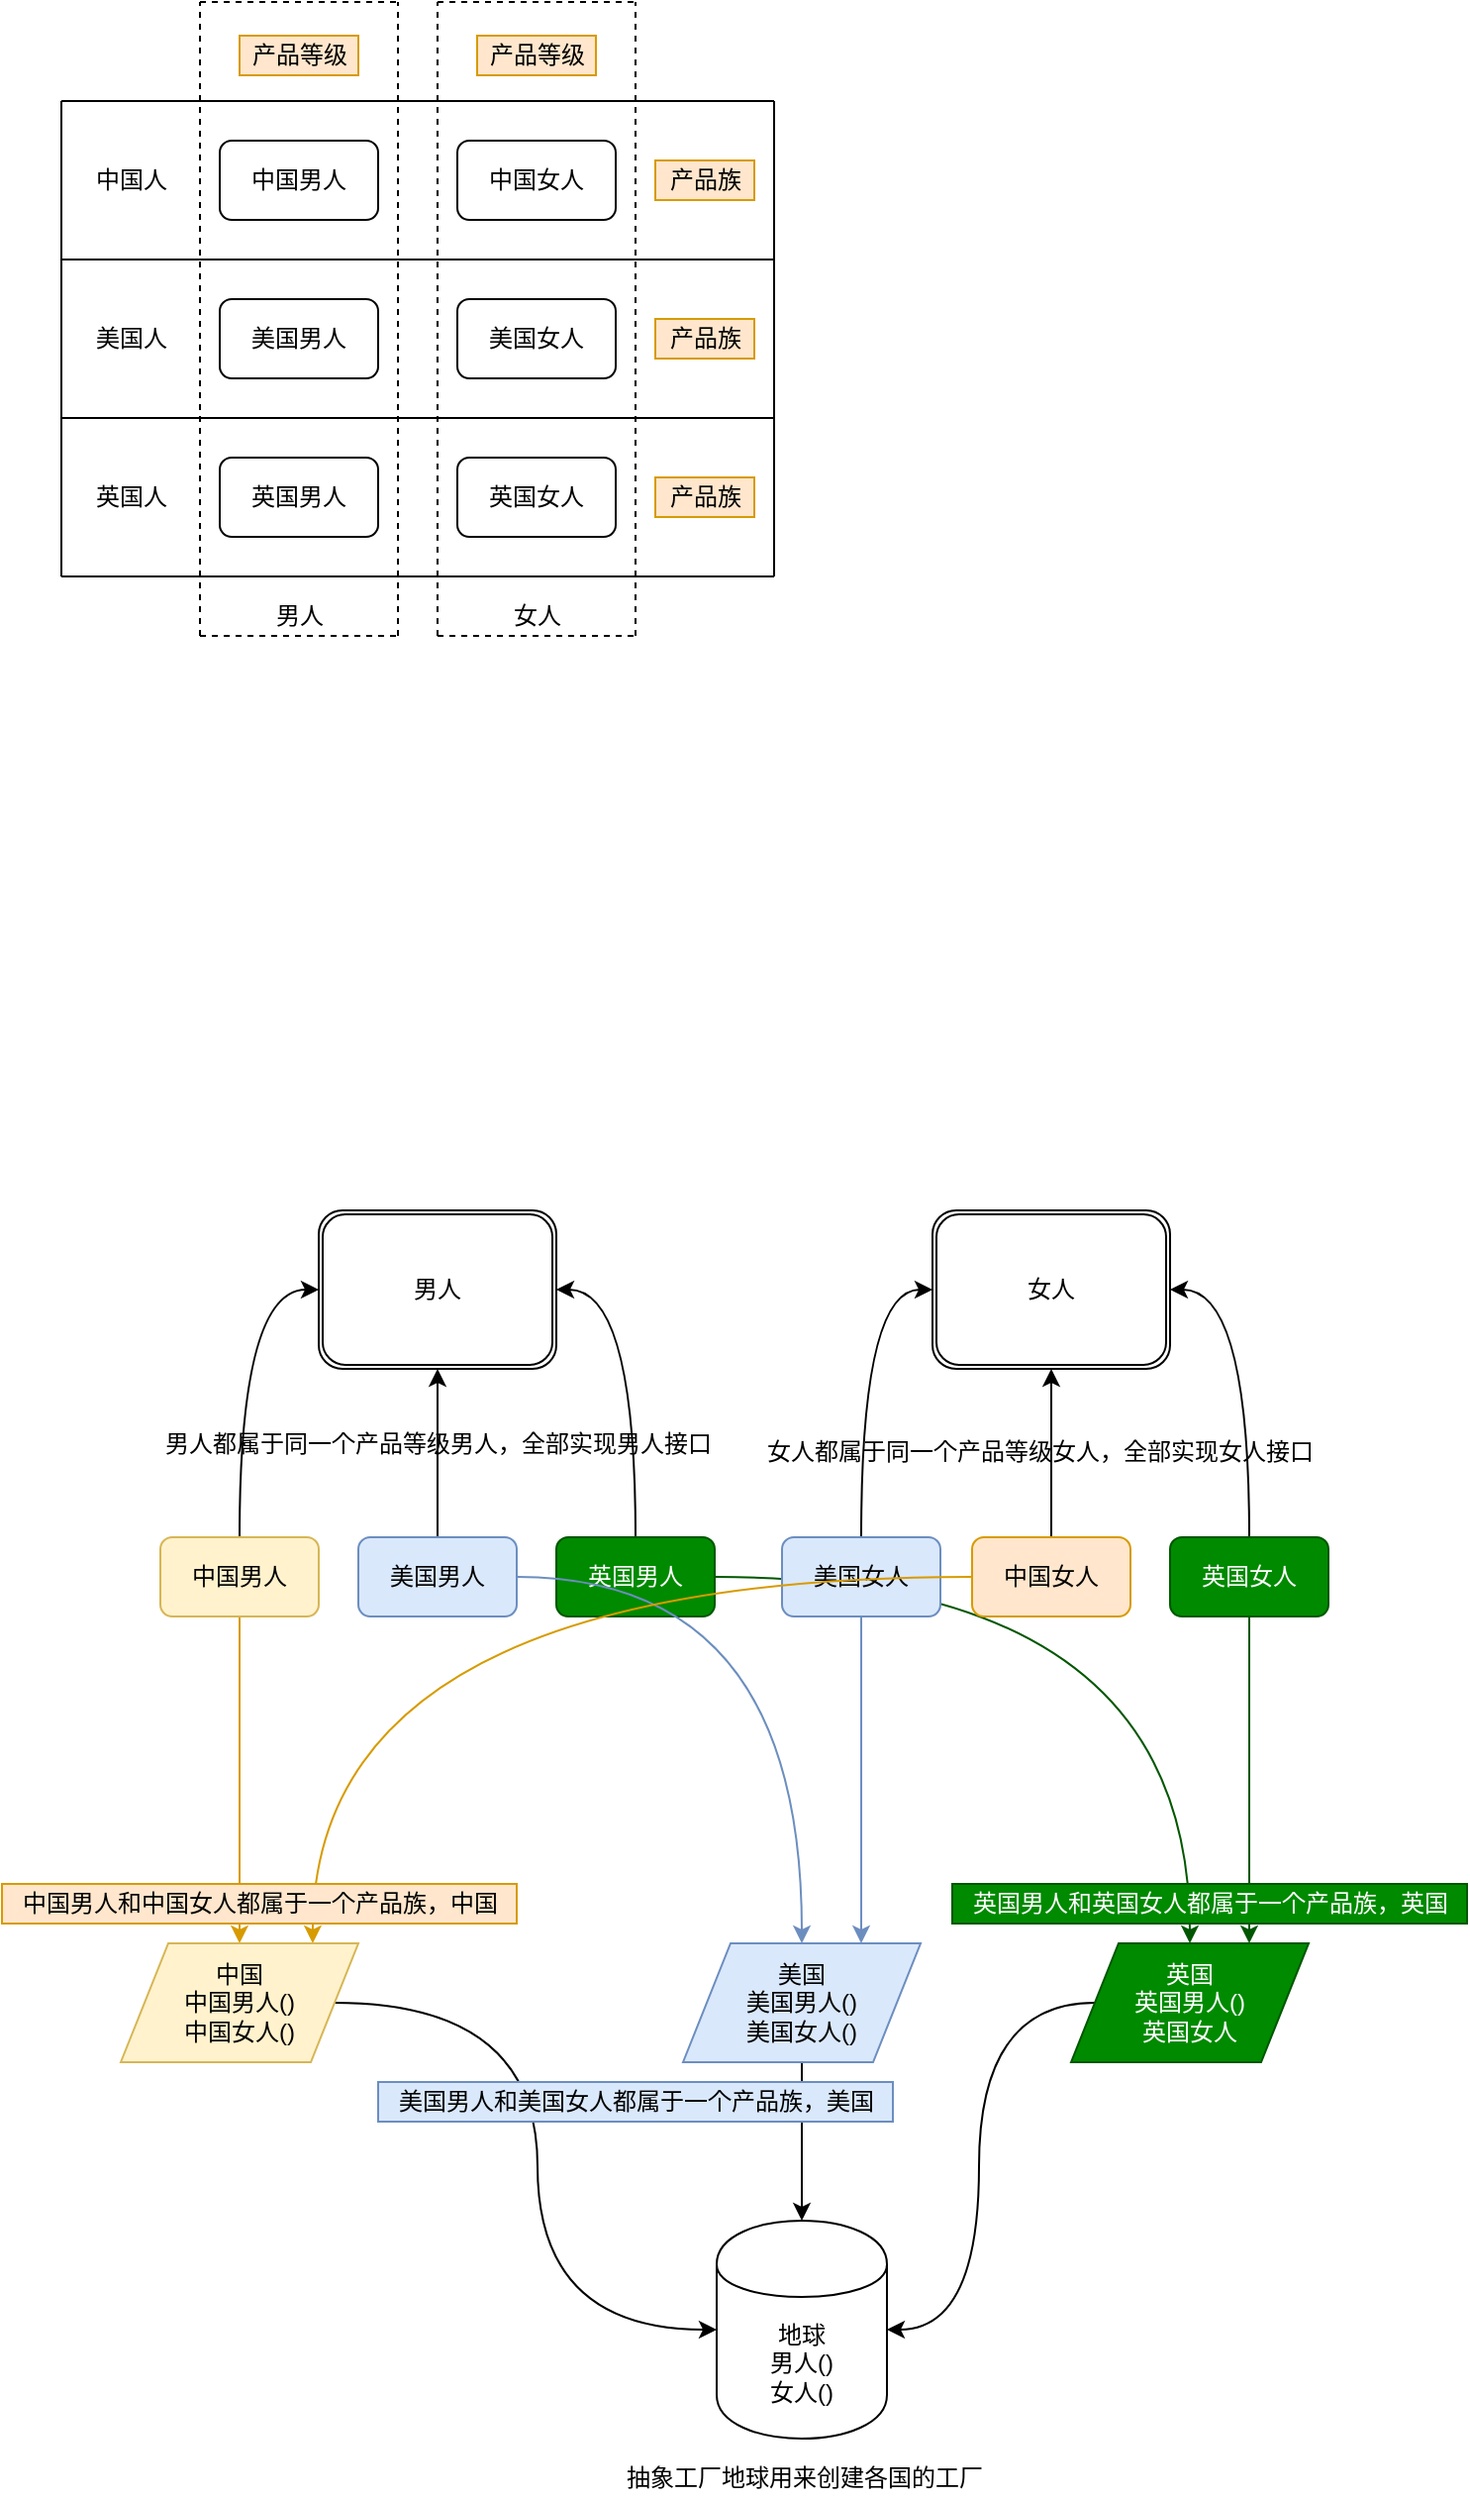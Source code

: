 <mxfile version="13.1.6" type="github">
  <diagram id="CRJVA2HOcljvkNcYuCD2" name="第 1 页">
    <mxGraphModel dx="1422" dy="771" grid="1" gridSize="10" guides="1" tooltips="1" connect="1" arrows="1" fold="1" page="1" pageScale="1" pageWidth="827" pageHeight="1169" math="0" shadow="0">
      <root>
        <mxCell id="0" />
        <mxCell id="1" parent="0" />
        <mxCell id="pKqgtVXRhoI8Ptj_Tdjm-1" value="英国男人" style="rounded=1;whiteSpace=wrap;html=1;" parent="1" vertex="1">
          <mxGeometry x="120" y="290" width="80" height="40" as="geometry" />
        </mxCell>
        <mxCell id="pKqgtVXRhoI8Ptj_Tdjm-2" value="美国男人" style="rounded=1;whiteSpace=wrap;html=1;" parent="1" vertex="1">
          <mxGeometry x="120" y="210" width="80" height="40" as="geometry" />
        </mxCell>
        <mxCell id="pKqgtVXRhoI8Ptj_Tdjm-3" value="中国男人" style="rounded=1;whiteSpace=wrap;html=1;" parent="1" vertex="1">
          <mxGeometry x="120" y="130" width="80" height="40" as="geometry" />
        </mxCell>
        <mxCell id="pKqgtVXRhoI8Ptj_Tdjm-4" value="英国女人" style="rounded=1;whiteSpace=wrap;html=1;" parent="1" vertex="1">
          <mxGeometry x="240" y="290" width="80" height="40" as="geometry" />
        </mxCell>
        <mxCell id="pKqgtVXRhoI8Ptj_Tdjm-5" value="美国女人" style="rounded=1;whiteSpace=wrap;html=1;" parent="1" vertex="1">
          <mxGeometry x="240" y="210" width="80" height="40" as="geometry" />
        </mxCell>
        <mxCell id="pKqgtVXRhoI8Ptj_Tdjm-6" value="中国女人" style="rounded=1;whiteSpace=wrap;html=1;" parent="1" vertex="1">
          <mxGeometry x="240" y="130" width="80" height="40" as="geometry" />
        </mxCell>
        <mxCell id="pKqgtVXRhoI8Ptj_Tdjm-8" value="" style="endArrow=none;dashed=1;html=1;" parent="1" edge="1">
          <mxGeometry width="50" height="50" relative="1" as="geometry">
            <mxPoint x="110" y="380" as="sourcePoint" />
            <mxPoint x="110" y="60" as="targetPoint" />
          </mxGeometry>
        </mxCell>
        <mxCell id="pKqgtVXRhoI8Ptj_Tdjm-9" value="" style="endArrow=none;dashed=1;html=1;" parent="1" edge="1">
          <mxGeometry width="50" height="50" relative="1" as="geometry">
            <mxPoint x="110" y="60" as="sourcePoint" />
            <mxPoint x="210" y="60" as="targetPoint" />
          </mxGeometry>
        </mxCell>
        <mxCell id="pKqgtVXRhoI8Ptj_Tdjm-10" value="" style="endArrow=none;dashed=1;html=1;" parent="1" edge="1">
          <mxGeometry width="50" height="50" relative="1" as="geometry">
            <mxPoint x="210" y="380" as="sourcePoint" />
            <mxPoint x="210" y="60" as="targetPoint" />
          </mxGeometry>
        </mxCell>
        <mxCell id="pKqgtVXRhoI8Ptj_Tdjm-11" value="" style="endArrow=none;dashed=1;html=1;" parent="1" edge="1">
          <mxGeometry width="50" height="50" relative="1" as="geometry">
            <mxPoint x="110" y="380" as="sourcePoint" />
            <mxPoint x="210" y="380" as="targetPoint" />
          </mxGeometry>
        </mxCell>
        <mxCell id="pKqgtVXRhoI8Ptj_Tdjm-12" value="" style="endArrow=none;dashed=1;html=1;" parent="1" edge="1">
          <mxGeometry width="50" height="50" relative="1" as="geometry">
            <mxPoint x="230" y="60" as="sourcePoint" />
            <mxPoint x="330" y="60" as="targetPoint" />
          </mxGeometry>
        </mxCell>
        <mxCell id="pKqgtVXRhoI8Ptj_Tdjm-13" value="" style="endArrow=none;dashed=1;html=1;" parent="1" edge="1">
          <mxGeometry width="50" height="50" relative="1" as="geometry">
            <mxPoint x="230" y="380" as="sourcePoint" />
            <mxPoint x="230" y="60" as="targetPoint" />
          </mxGeometry>
        </mxCell>
        <mxCell id="pKqgtVXRhoI8Ptj_Tdjm-14" value="" style="endArrow=none;dashed=1;html=1;" parent="1" edge="1">
          <mxGeometry width="50" height="50" relative="1" as="geometry">
            <mxPoint x="330" y="380" as="sourcePoint" />
            <mxPoint x="330" y="60" as="targetPoint" />
          </mxGeometry>
        </mxCell>
        <mxCell id="pKqgtVXRhoI8Ptj_Tdjm-16" value="" style="endArrow=none;dashed=1;html=1;" parent="1" edge="1">
          <mxGeometry width="50" height="50" relative="1" as="geometry">
            <mxPoint x="230" y="380" as="sourcePoint" />
            <mxPoint x="330" y="380" as="targetPoint" />
          </mxGeometry>
        </mxCell>
        <mxCell id="pKqgtVXRhoI8Ptj_Tdjm-17" value="产品等级" style="text;html=1;align=center;verticalAlign=middle;resizable=0;points=[];autosize=1;fillColor=#ffe6cc;strokeColor=#d79b00;" parent="1" vertex="1">
          <mxGeometry x="130" y="77" width="60" height="20" as="geometry" />
        </mxCell>
        <mxCell id="pKqgtVXRhoI8Ptj_Tdjm-18" value="产品等级" style="text;html=1;align=center;verticalAlign=middle;resizable=0;points=[];autosize=1;fillColor=#ffe6cc;strokeColor=#d79b00;" parent="1" vertex="1">
          <mxGeometry x="250" y="77" width="60" height="20" as="geometry" />
        </mxCell>
        <mxCell id="pKqgtVXRhoI8Ptj_Tdjm-19" value="" style="endArrow=none;html=1;" parent="1" edge="1">
          <mxGeometry width="50" height="50" relative="1" as="geometry">
            <mxPoint x="40" y="110" as="sourcePoint" />
            <mxPoint x="400" y="110" as="targetPoint" />
          </mxGeometry>
        </mxCell>
        <mxCell id="pKqgtVXRhoI8Ptj_Tdjm-20" value="" style="endArrow=none;html=1;" parent="1" edge="1">
          <mxGeometry width="50" height="50" relative="1" as="geometry">
            <mxPoint x="40" y="190" as="sourcePoint" />
            <mxPoint x="400" y="190" as="targetPoint" />
          </mxGeometry>
        </mxCell>
        <mxCell id="pKqgtVXRhoI8Ptj_Tdjm-21" value="" style="endArrow=none;html=1;" parent="1" edge="1">
          <mxGeometry width="50" height="50" relative="1" as="geometry">
            <mxPoint x="40" y="270" as="sourcePoint" />
            <mxPoint x="400" y="270" as="targetPoint" />
          </mxGeometry>
        </mxCell>
        <mxCell id="pKqgtVXRhoI8Ptj_Tdjm-22" value="" style="endArrow=none;html=1;" parent="1" edge="1">
          <mxGeometry width="50" height="50" relative="1" as="geometry">
            <mxPoint x="40" y="350" as="sourcePoint" />
            <mxPoint x="400" y="350" as="targetPoint" />
          </mxGeometry>
        </mxCell>
        <mxCell id="pKqgtVXRhoI8Ptj_Tdjm-23" value="" style="endArrow=none;html=1;" parent="1" edge="1">
          <mxGeometry width="50" height="50" relative="1" as="geometry">
            <mxPoint x="400" y="350" as="sourcePoint" />
            <mxPoint x="400" y="110" as="targetPoint" />
          </mxGeometry>
        </mxCell>
        <mxCell id="pKqgtVXRhoI8Ptj_Tdjm-24" value="" style="endArrow=none;html=1;" parent="1" edge="1">
          <mxGeometry width="50" height="50" relative="1" as="geometry">
            <mxPoint x="40" y="350" as="sourcePoint" />
            <mxPoint x="40" y="110" as="targetPoint" />
          </mxGeometry>
        </mxCell>
        <mxCell id="pKqgtVXRhoI8Ptj_Tdjm-25" value="产品族" style="text;html=1;align=center;verticalAlign=middle;resizable=0;points=[];autosize=1;fillColor=#ffe6cc;strokeColor=#d79b00;" parent="1" vertex="1">
          <mxGeometry x="340" y="140" width="50" height="20" as="geometry" />
        </mxCell>
        <mxCell id="pKqgtVXRhoI8Ptj_Tdjm-26" value="产品族" style="text;html=1;align=center;verticalAlign=middle;resizable=0;points=[];autosize=1;fillColor=#ffe6cc;strokeColor=#d79b00;" parent="1" vertex="1">
          <mxGeometry x="340" y="300" width="50" height="20" as="geometry" />
        </mxCell>
        <mxCell id="pKqgtVXRhoI8Ptj_Tdjm-27" value="产品族" style="text;html=1;align=center;verticalAlign=middle;resizable=0;points=[];autosize=1;fillColor=#ffe6cc;strokeColor=#d79b00;" parent="1" vertex="1">
          <mxGeometry x="340" y="220" width="50" height="20" as="geometry" />
        </mxCell>
        <mxCell id="pKqgtVXRhoI8Ptj_Tdjm-28" value="中国人" style="text;html=1;align=center;verticalAlign=middle;resizable=0;points=[];autosize=1;" parent="1" vertex="1">
          <mxGeometry x="50" y="140" width="50" height="20" as="geometry" />
        </mxCell>
        <mxCell id="pKqgtVXRhoI8Ptj_Tdjm-29" value="美国人" style="text;html=1;align=center;verticalAlign=middle;resizable=0;points=[];autosize=1;" parent="1" vertex="1">
          <mxGeometry x="50" y="220" width="50" height="20" as="geometry" />
        </mxCell>
        <mxCell id="pKqgtVXRhoI8Ptj_Tdjm-30" value="英国人" style="text;html=1;align=center;verticalAlign=middle;resizable=0;points=[];autosize=1;" parent="1" vertex="1">
          <mxGeometry x="50" y="300" width="50" height="20" as="geometry" />
        </mxCell>
        <mxCell id="pKqgtVXRhoI8Ptj_Tdjm-31" value="男人" style="text;html=1;align=center;verticalAlign=middle;resizable=0;points=[];autosize=1;" parent="1" vertex="1">
          <mxGeometry x="140" y="360" width="40" height="20" as="geometry" />
        </mxCell>
        <mxCell id="pKqgtVXRhoI8Ptj_Tdjm-32" value="女人" style="text;html=1;align=center;verticalAlign=middle;resizable=0;points=[];autosize=1;" parent="1" vertex="1">
          <mxGeometry x="260" y="360" width="40" height="20" as="geometry" />
        </mxCell>
        <mxCell id="zZR_3KJ4aJAwtUyfdRcF-13" style="edgeStyle=orthogonalEdgeStyle;curved=1;rounded=0;orthogonalLoop=1;jettySize=auto;html=1;entryX=1;entryY=0.5;entryDx=0;entryDy=0;" edge="1" parent="1" source="zZR_3KJ4aJAwtUyfdRcF-1" target="zZR_3KJ4aJAwtUyfdRcF-7">
          <mxGeometry relative="1" as="geometry" />
        </mxCell>
        <mxCell id="zZR_3KJ4aJAwtUyfdRcF-26" style="edgeStyle=orthogonalEdgeStyle;curved=1;rounded=0;orthogonalLoop=1;jettySize=auto;html=1;fillColor=#008a00;strokeColor=#005700;" edge="1" parent="1" source="zZR_3KJ4aJAwtUyfdRcF-1" target="zZR_3KJ4aJAwtUyfdRcF-21">
          <mxGeometry relative="1" as="geometry" />
        </mxCell>
        <mxCell id="zZR_3KJ4aJAwtUyfdRcF-1" value="英国男人" style="rounded=1;whiteSpace=wrap;html=1;fillColor=#008a00;strokeColor=#005700;fontColor=#ffffff;" vertex="1" parent="1">
          <mxGeometry x="290" y="835" width="80" height="40" as="geometry" />
        </mxCell>
        <mxCell id="zZR_3KJ4aJAwtUyfdRcF-12" style="edgeStyle=orthogonalEdgeStyle;curved=1;rounded=0;orthogonalLoop=1;jettySize=auto;html=1;entryX=0.5;entryY=1;entryDx=0;entryDy=0;" edge="1" parent="1" source="zZR_3KJ4aJAwtUyfdRcF-2" target="zZR_3KJ4aJAwtUyfdRcF-7">
          <mxGeometry relative="1" as="geometry" />
        </mxCell>
        <mxCell id="zZR_3KJ4aJAwtUyfdRcF-24" style="edgeStyle=orthogonalEdgeStyle;curved=1;rounded=0;orthogonalLoop=1;jettySize=auto;html=1;entryX=0.5;entryY=0;entryDx=0;entryDy=0;fillColor=#dae8fc;strokeColor=#6c8ebf;" edge="1" parent="1" source="zZR_3KJ4aJAwtUyfdRcF-2" target="zZR_3KJ4aJAwtUyfdRcF-20">
          <mxGeometry relative="1" as="geometry" />
        </mxCell>
        <mxCell id="zZR_3KJ4aJAwtUyfdRcF-2" value="美国男人" style="rounded=1;whiteSpace=wrap;html=1;fillColor=#dae8fc;strokeColor=#6c8ebf;" vertex="1" parent="1">
          <mxGeometry x="190" y="835" width="80" height="40" as="geometry" />
        </mxCell>
        <mxCell id="zZR_3KJ4aJAwtUyfdRcF-11" style="edgeStyle=orthogonalEdgeStyle;curved=1;rounded=0;orthogonalLoop=1;jettySize=auto;html=1;entryX=0;entryY=0.5;entryDx=0;entryDy=0;" edge="1" parent="1" source="zZR_3KJ4aJAwtUyfdRcF-3" target="zZR_3KJ4aJAwtUyfdRcF-7">
          <mxGeometry relative="1" as="geometry" />
        </mxCell>
        <mxCell id="zZR_3KJ4aJAwtUyfdRcF-22" style="edgeStyle=orthogonalEdgeStyle;curved=1;rounded=0;orthogonalLoop=1;jettySize=auto;html=1;entryX=0.5;entryY=0;entryDx=0;entryDy=0;fillColor=#ffe6cc;strokeColor=#d79b00;" edge="1" parent="1" source="zZR_3KJ4aJAwtUyfdRcF-3" target="zZR_3KJ4aJAwtUyfdRcF-19">
          <mxGeometry relative="1" as="geometry" />
        </mxCell>
        <mxCell id="zZR_3KJ4aJAwtUyfdRcF-3" value="中国男人" style="rounded=1;whiteSpace=wrap;html=1;fillColor=#fff2cc;strokeColor=#d6b656;" vertex="1" parent="1">
          <mxGeometry x="90" y="835" width="80" height="40" as="geometry" />
        </mxCell>
        <mxCell id="zZR_3KJ4aJAwtUyfdRcF-17" style="edgeStyle=orthogonalEdgeStyle;curved=1;rounded=0;orthogonalLoop=1;jettySize=auto;html=1;entryX=1;entryY=0.5;entryDx=0;entryDy=0;" edge="1" parent="1" source="zZR_3KJ4aJAwtUyfdRcF-4" target="zZR_3KJ4aJAwtUyfdRcF-8">
          <mxGeometry relative="1" as="geometry" />
        </mxCell>
        <mxCell id="zZR_3KJ4aJAwtUyfdRcF-27" style="edgeStyle=orthogonalEdgeStyle;curved=1;rounded=0;orthogonalLoop=1;jettySize=auto;html=1;entryX=0.75;entryY=0;entryDx=0;entryDy=0;fillColor=#008a00;strokeColor=#005700;" edge="1" parent="1" source="zZR_3KJ4aJAwtUyfdRcF-4" target="zZR_3KJ4aJAwtUyfdRcF-21">
          <mxGeometry relative="1" as="geometry" />
        </mxCell>
        <mxCell id="zZR_3KJ4aJAwtUyfdRcF-4" value="英国女人" style="rounded=1;whiteSpace=wrap;html=1;fillColor=#008a00;strokeColor=#005700;fontColor=#ffffff;" vertex="1" parent="1">
          <mxGeometry x="600" y="835" width="80" height="40" as="geometry" />
        </mxCell>
        <mxCell id="zZR_3KJ4aJAwtUyfdRcF-16" style="edgeStyle=orthogonalEdgeStyle;curved=1;rounded=0;orthogonalLoop=1;jettySize=auto;html=1;entryX=0;entryY=0.5;entryDx=0;entryDy=0;" edge="1" parent="1" source="zZR_3KJ4aJAwtUyfdRcF-5" target="zZR_3KJ4aJAwtUyfdRcF-8">
          <mxGeometry relative="1" as="geometry" />
        </mxCell>
        <mxCell id="zZR_3KJ4aJAwtUyfdRcF-25" style="edgeStyle=orthogonalEdgeStyle;curved=1;rounded=0;orthogonalLoop=1;jettySize=auto;html=1;entryX=0.75;entryY=0;entryDx=0;entryDy=0;fillColor=#dae8fc;strokeColor=#6c8ebf;" edge="1" parent="1" source="zZR_3KJ4aJAwtUyfdRcF-5" target="zZR_3KJ4aJAwtUyfdRcF-20">
          <mxGeometry relative="1" as="geometry" />
        </mxCell>
        <mxCell id="zZR_3KJ4aJAwtUyfdRcF-5" value="美国女人" style="rounded=1;whiteSpace=wrap;html=1;fillColor=#dae8fc;strokeColor=#6c8ebf;" vertex="1" parent="1">
          <mxGeometry x="404" y="835" width="80" height="40" as="geometry" />
        </mxCell>
        <mxCell id="zZR_3KJ4aJAwtUyfdRcF-15" style="edgeStyle=orthogonalEdgeStyle;curved=1;rounded=0;orthogonalLoop=1;jettySize=auto;html=1;entryX=0.5;entryY=1;entryDx=0;entryDy=0;" edge="1" parent="1" source="zZR_3KJ4aJAwtUyfdRcF-6" target="zZR_3KJ4aJAwtUyfdRcF-8">
          <mxGeometry relative="1" as="geometry" />
        </mxCell>
        <mxCell id="zZR_3KJ4aJAwtUyfdRcF-23" style="edgeStyle=orthogonalEdgeStyle;curved=1;rounded=0;orthogonalLoop=1;jettySize=auto;html=1;entryX=0.808;entryY=0;entryDx=0;entryDy=0;entryPerimeter=0;fillColor=#ffe6cc;strokeColor=#d79b00;" edge="1" parent="1" source="zZR_3KJ4aJAwtUyfdRcF-6" target="zZR_3KJ4aJAwtUyfdRcF-19">
          <mxGeometry relative="1" as="geometry" />
        </mxCell>
        <mxCell id="zZR_3KJ4aJAwtUyfdRcF-6" value="中国女人" style="rounded=1;whiteSpace=wrap;html=1;fillColor=#ffe6cc;strokeColor=#d79b00;" vertex="1" parent="1">
          <mxGeometry x="500" y="835" width="80" height="40" as="geometry" />
        </mxCell>
        <mxCell id="zZR_3KJ4aJAwtUyfdRcF-7" value="男人" style="shape=ext;double=1;rounded=1;whiteSpace=wrap;html=1;" vertex="1" parent="1">
          <mxGeometry x="170" y="670" width="120" height="80" as="geometry" />
        </mxCell>
        <mxCell id="zZR_3KJ4aJAwtUyfdRcF-8" value="女人" style="shape=ext;double=1;rounded=1;whiteSpace=wrap;html=1;" vertex="1" parent="1">
          <mxGeometry x="480" y="670" width="120" height="80" as="geometry" />
        </mxCell>
        <mxCell id="zZR_3KJ4aJAwtUyfdRcF-18" value="地球&lt;br&gt;男人()&lt;br&gt;女人()" style="shape=cylinder;whiteSpace=wrap;html=1;boundedLbl=1;backgroundOutline=1;" vertex="1" parent="1">
          <mxGeometry x="371" y="1180" width="86" height="110" as="geometry" />
        </mxCell>
        <mxCell id="zZR_3KJ4aJAwtUyfdRcF-28" style="edgeStyle=orthogonalEdgeStyle;curved=1;rounded=0;orthogonalLoop=1;jettySize=auto;html=1;entryX=0;entryY=0.5;entryDx=0;entryDy=0;" edge="1" parent="1" source="zZR_3KJ4aJAwtUyfdRcF-19" target="zZR_3KJ4aJAwtUyfdRcF-18">
          <mxGeometry relative="1" as="geometry" />
        </mxCell>
        <mxCell id="zZR_3KJ4aJAwtUyfdRcF-19" value="中国&lt;br&gt;中国男人()&lt;br&gt;中国女人()" style="shape=parallelogram;perimeter=parallelogramPerimeter;whiteSpace=wrap;html=1;fillColor=#fff2cc;strokeColor=#d6b656;" vertex="1" parent="1">
          <mxGeometry x="70" y="1040" width="120" height="60" as="geometry" />
        </mxCell>
        <mxCell id="zZR_3KJ4aJAwtUyfdRcF-29" style="edgeStyle=orthogonalEdgeStyle;curved=1;rounded=0;orthogonalLoop=1;jettySize=auto;html=1;" edge="1" parent="1" source="zZR_3KJ4aJAwtUyfdRcF-20" target="zZR_3KJ4aJAwtUyfdRcF-18">
          <mxGeometry relative="1" as="geometry" />
        </mxCell>
        <mxCell id="zZR_3KJ4aJAwtUyfdRcF-20" value="美国&lt;br&gt;美国男人()&lt;br&gt;美国女人()" style="shape=parallelogram;perimeter=parallelogramPerimeter;whiteSpace=wrap;html=1;fillColor=#dae8fc;strokeColor=#6c8ebf;" vertex="1" parent="1">
          <mxGeometry x="354" y="1040" width="120" height="60" as="geometry" />
        </mxCell>
        <mxCell id="zZR_3KJ4aJAwtUyfdRcF-30" style="edgeStyle=orthogonalEdgeStyle;curved=1;rounded=0;orthogonalLoop=1;jettySize=auto;html=1;entryX=1;entryY=0.5;entryDx=0;entryDy=0;" edge="1" parent="1" source="zZR_3KJ4aJAwtUyfdRcF-21" target="zZR_3KJ4aJAwtUyfdRcF-18">
          <mxGeometry relative="1" as="geometry" />
        </mxCell>
        <mxCell id="zZR_3KJ4aJAwtUyfdRcF-21" value="英国&lt;br&gt;英国男人()&lt;br&gt;英国女人" style="shape=parallelogram;perimeter=parallelogramPerimeter;whiteSpace=wrap;html=1;fillColor=#008a00;strokeColor=#005700;fontColor=#ffffff;" vertex="1" parent="1">
          <mxGeometry x="550" y="1040" width="120" height="60" as="geometry" />
        </mxCell>
        <mxCell id="zZR_3KJ4aJAwtUyfdRcF-31" value="男人都属于同一个产品等级男人，全部实现男人接口" style="text;html=1;align=center;verticalAlign=middle;resizable=0;points=[];autosize=1;" vertex="1" parent="1">
          <mxGeometry x="85" y="778" width="290" height="20" as="geometry" />
        </mxCell>
        <mxCell id="zZR_3KJ4aJAwtUyfdRcF-32" value="女人都属于同一个产品等级女人，全部实现女人接口" style="text;html=1;align=center;verticalAlign=middle;resizable=0;points=[];autosize=1;" vertex="1" parent="1">
          <mxGeometry x="389" y="782" width="290" height="20" as="geometry" />
        </mxCell>
        <mxCell id="zZR_3KJ4aJAwtUyfdRcF-34" value="中国男人和中国女人都属于一个产品族，中国" style="text;html=1;align=center;verticalAlign=middle;resizable=0;points=[];autosize=1;fillColor=#ffe6cc;strokeColor=#d79b00;" vertex="1" parent="1">
          <mxGeometry x="10" y="1010" width="260" height="20" as="geometry" />
        </mxCell>
        <mxCell id="zZR_3KJ4aJAwtUyfdRcF-36" value="美国男人和美国女人都属于一个产品族，美国" style="text;html=1;align=center;verticalAlign=middle;resizable=0;points=[];autosize=1;fillColor=#dae8fc;strokeColor=#6c8ebf;" vertex="1" parent="1">
          <mxGeometry x="200" y="1110" width="260" height="20" as="geometry" />
        </mxCell>
        <mxCell id="zZR_3KJ4aJAwtUyfdRcF-37" value="英国男人和英国女人都属于一个产品族，英国" style="text;html=1;align=center;verticalAlign=middle;resizable=0;points=[];autosize=1;fillColor=#008a00;strokeColor=#005700;fontColor=#ffffff;" vertex="1" parent="1">
          <mxGeometry x="490" y="1010" width="260" height="20" as="geometry" />
        </mxCell>
        <mxCell id="zZR_3KJ4aJAwtUyfdRcF-38" value="抽象工厂地球用来创建各国的工厂" style="text;html=1;align=center;verticalAlign=middle;resizable=0;points=[];autosize=1;" vertex="1" parent="1">
          <mxGeometry x="315" y="1300" width="200" height="20" as="geometry" />
        </mxCell>
      </root>
    </mxGraphModel>
  </diagram>
</mxfile>
